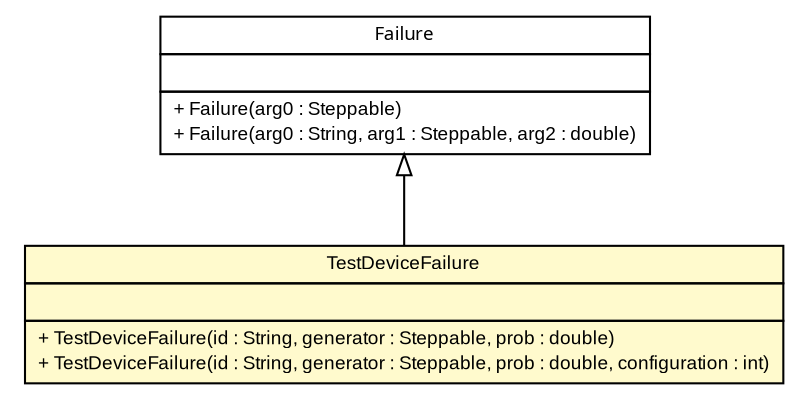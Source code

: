 #!/usr/local/bin/dot
#
# Class diagram 
# Generated by UMLGraph version 5.1 (http://www.umlgraph.org/)
#

digraph G {
	edge [fontname="arial",fontsize=10,labelfontname="arial",labelfontsize=10];
	node [fontname="arial",fontsize=10,shape=plaintext];
	nodesep=0.25;
	ranksep=0.5;
	// es.upm.dit.gsi.shanks.model.failure.util.test.TestDeviceFailure
	c3999 [label=<<table title="es.upm.dit.gsi.shanks.model.failure.util.test.TestDeviceFailure" border="0" cellborder="1" cellspacing="0" cellpadding="2" port="p" bgcolor="lemonChiffon" href="./TestDeviceFailure.html">
		<tr><td><table border="0" cellspacing="0" cellpadding="1">
<tr><td align="center" balign="center"> TestDeviceFailure </td></tr>
		</table></td></tr>
		<tr><td><table border="0" cellspacing="0" cellpadding="1">
<tr><td align="left" balign="left">  </td></tr>
		</table></td></tr>
		<tr><td><table border="0" cellspacing="0" cellpadding="1">
<tr><td align="left" balign="left"> + TestDeviceFailure(id : String, generator : Steppable, prob : double) </td></tr>
<tr><td align="left" balign="left"> + TestDeviceFailure(id : String, generator : Steppable, prob : double, configuration : int) </td></tr>
		</table></td></tr>
		</table>>, fontname="arial", fontcolor="black", fontsize=9.0];
	//es.upm.dit.gsi.shanks.model.failure.util.test.TestDeviceFailure extends es.upm.dit.gsi.shanks.model.event.failiure.Failure
	c4050:p -> c3999:p [dir=back,arrowtail=empty];
	// es.upm.dit.gsi.shanks.model.event.failiure.Failure
	c4050 [label=<<table title="es.upm.dit.gsi.shanks.model.event.failiure.Failure" border="0" cellborder="1" cellspacing="0" cellpadding="2" port="p" href="http://java.sun.com/j2se/1.4.2/docs/api/es/upm/dit/gsi/shanks/model/event/failiure/Failure.html">
		<tr><td><table border="0" cellspacing="0" cellpadding="1">
<tr><td align="center" balign="center"><font face="ariali"> Failure </font></td></tr>
		</table></td></tr>
		<tr><td><table border="0" cellspacing="0" cellpadding="1">
<tr><td align="left" balign="left">  </td></tr>
		</table></td></tr>
		<tr><td><table border="0" cellspacing="0" cellpadding="1">
<tr><td align="left" balign="left"> + Failure(arg0 : Steppable) </td></tr>
<tr><td align="left" balign="left"> + Failure(arg0 : String, arg1 : Steppable, arg2 : double) </td></tr>
		</table></td></tr>
		</table>>, fontname="arial", fontcolor="black", fontsize=9.0];
}

